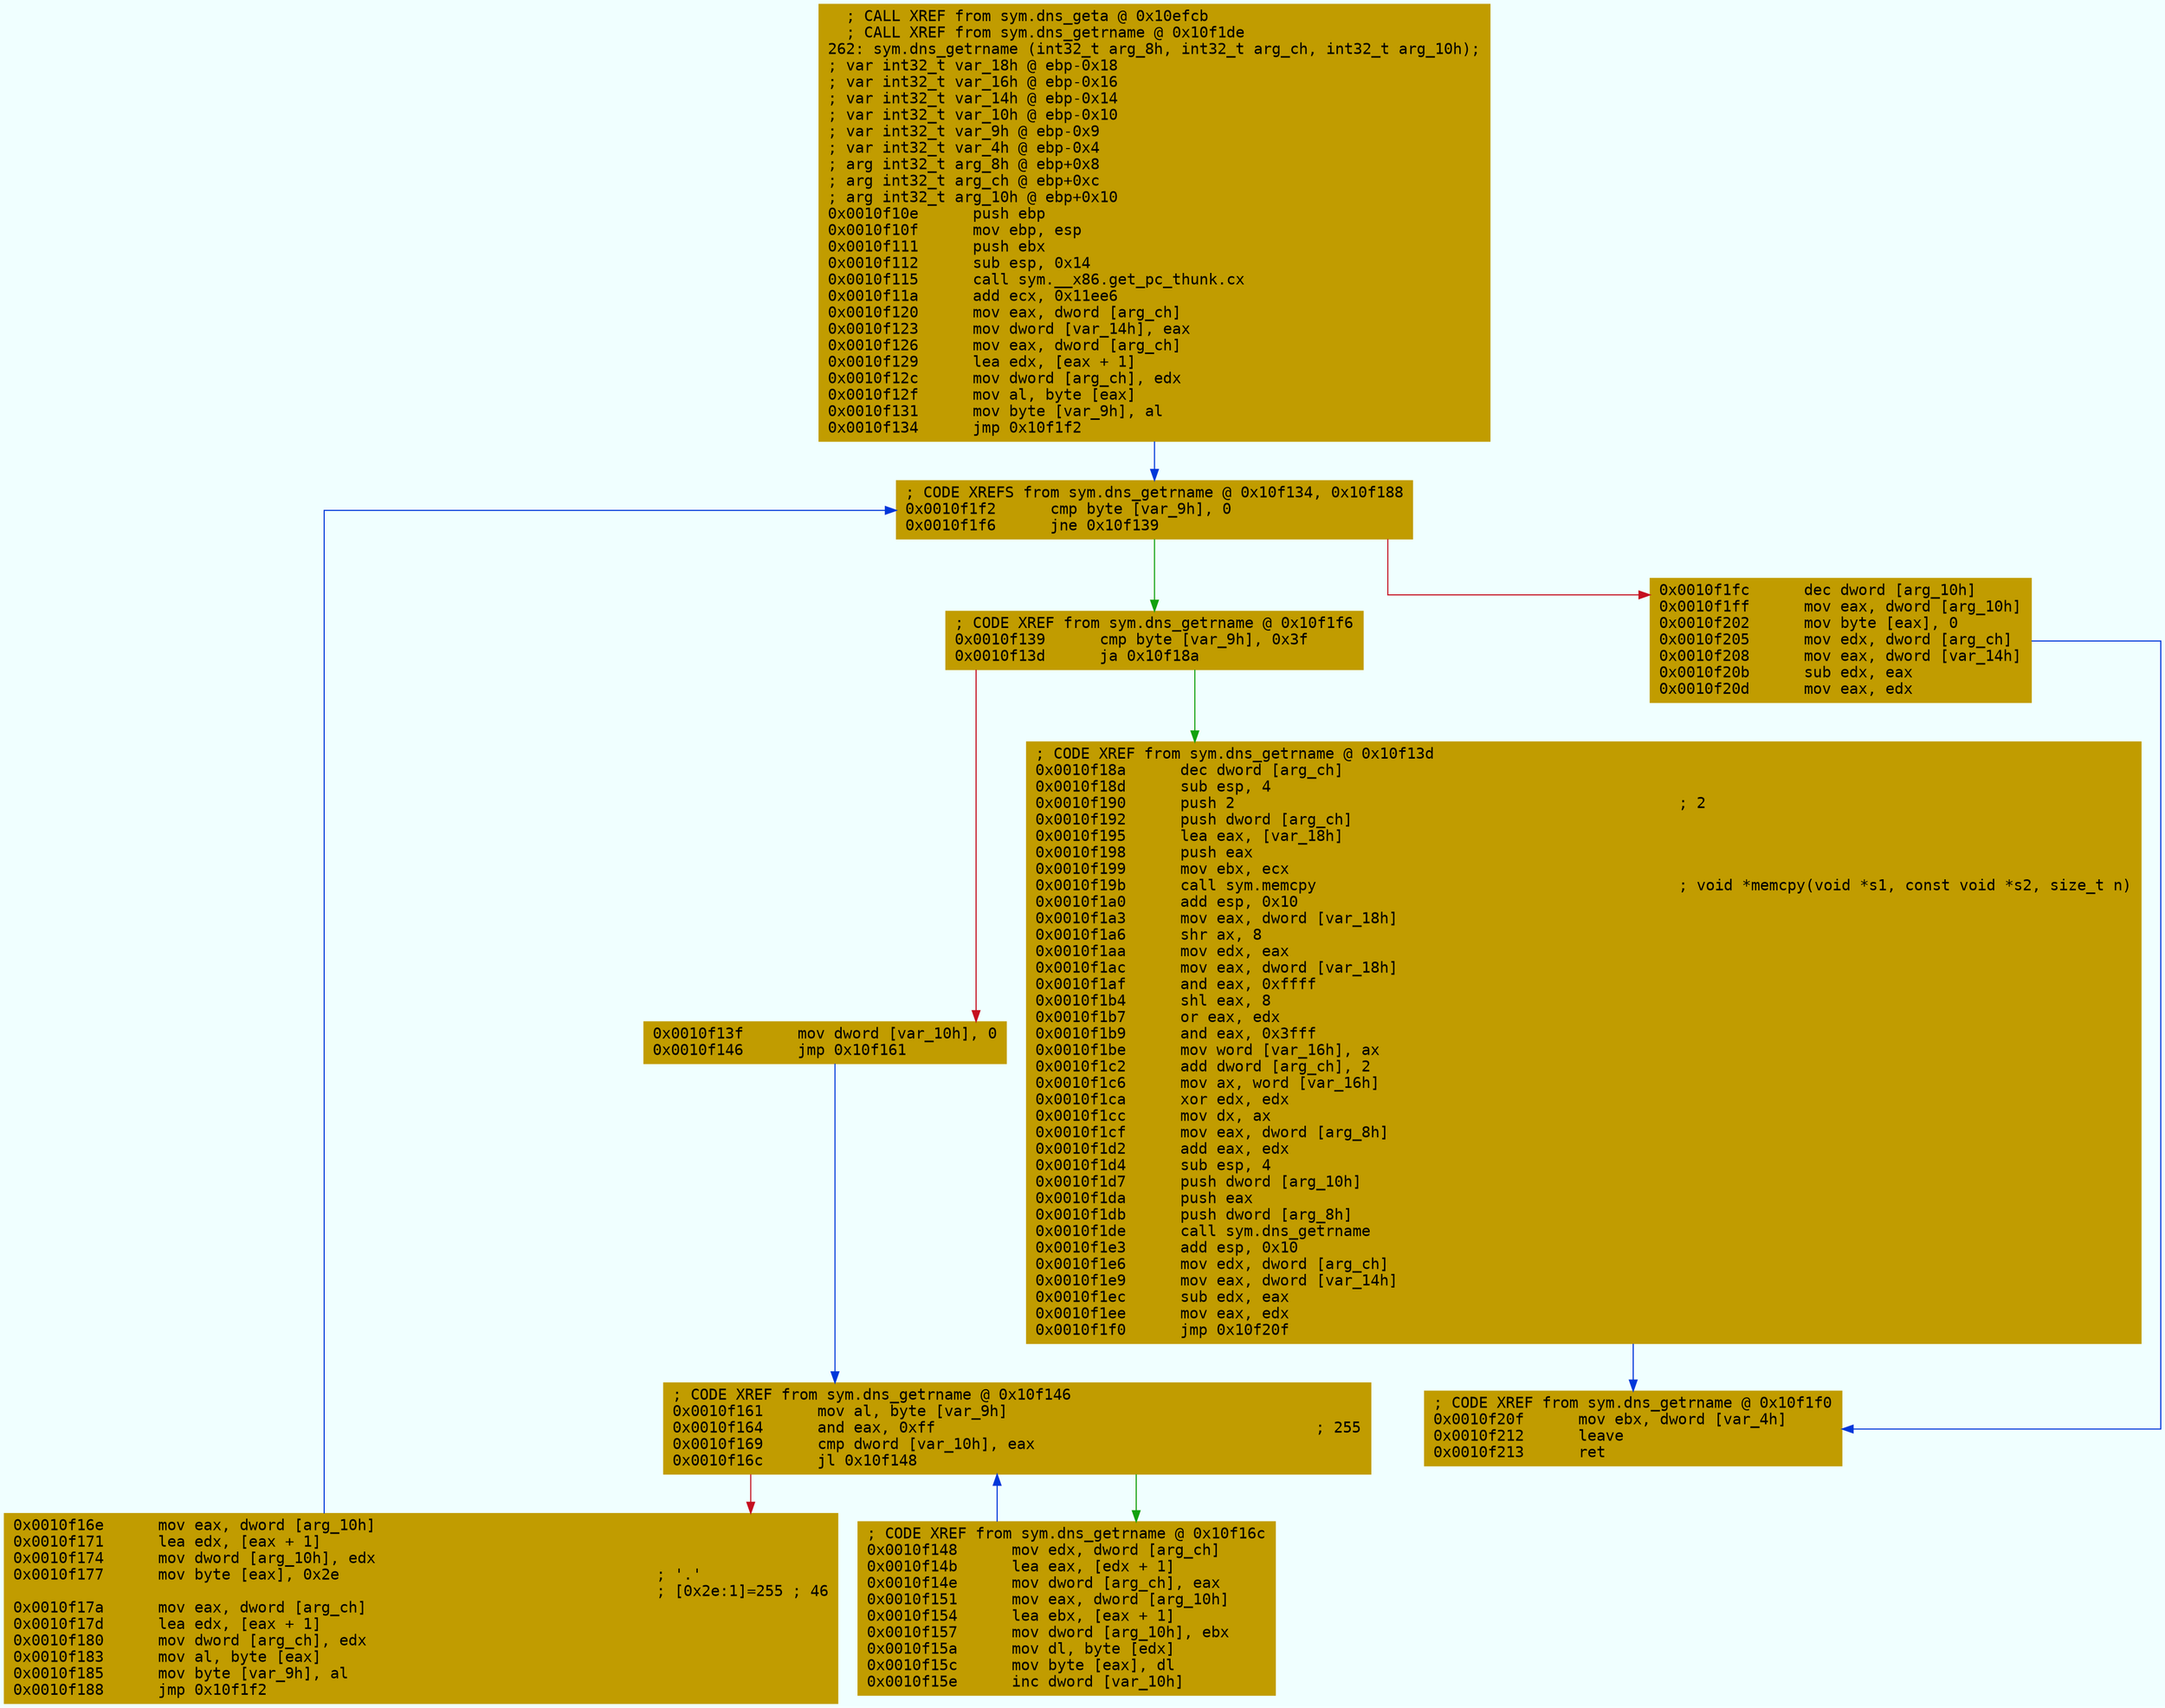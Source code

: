 digraph code {
	graph [bgcolor=azure fontsize=8 fontname="Courier" splines="ortho"];
	node [fillcolor=gray style=filled shape=box];
	edge [arrowhead="normal"];
	"0x0010f10e" [URL="sym.dns_getrname/0x0010f10e", fillcolor="#c19c00",color="#c19c00", fontname="Courier",label="  ; CALL XREF from sym.dns_geta @ 0x10efcb\l  ; CALL XREF from sym.dns_getrname @ 0x10f1de\l262: sym.dns_getrname (int32_t arg_8h, int32_t arg_ch, int32_t arg_10h);\l; var int32_t var_18h @ ebp-0x18\l; var int32_t var_16h @ ebp-0x16\l; var int32_t var_14h @ ebp-0x14\l; var int32_t var_10h @ ebp-0x10\l; var int32_t var_9h @ ebp-0x9\l; var int32_t var_4h @ ebp-0x4\l; arg int32_t arg_8h @ ebp+0x8\l; arg int32_t arg_ch @ ebp+0xc\l; arg int32_t arg_10h @ ebp+0x10\l0x0010f10e      push ebp\l0x0010f10f      mov ebp, esp\l0x0010f111      push ebx\l0x0010f112      sub esp, 0x14\l0x0010f115      call sym.__x86.get_pc_thunk.cx\l0x0010f11a      add ecx, 0x11ee6\l0x0010f120      mov eax, dword [arg_ch]\l0x0010f123      mov dword [var_14h], eax\l0x0010f126      mov eax, dword [arg_ch]\l0x0010f129      lea edx, [eax + 1]\l0x0010f12c      mov dword [arg_ch], edx\l0x0010f12f      mov al, byte [eax]\l0x0010f131      mov byte [var_9h], al\l0x0010f134      jmp 0x10f1f2\l"]
	"0x0010f139" [URL="sym.dns_getrname/0x0010f139", fillcolor="#c19c00",color="#c19c00", fontname="Courier",label="; CODE XREF from sym.dns_getrname @ 0x10f1f6\l0x0010f139      cmp byte [var_9h], 0x3f\l0x0010f13d      ja 0x10f18a\l"]
	"0x0010f13f" [URL="sym.dns_getrname/0x0010f13f", fillcolor="#c19c00",color="#c19c00", fontname="Courier",label="0x0010f13f      mov dword [var_10h], 0\l0x0010f146      jmp 0x10f161\l"]
	"0x0010f148" [URL="sym.dns_getrname/0x0010f148", fillcolor="#c19c00",color="#c19c00", fontname="Courier",label="; CODE XREF from sym.dns_getrname @ 0x10f16c\l0x0010f148      mov edx, dword [arg_ch]\l0x0010f14b      lea eax, [edx + 1]\l0x0010f14e      mov dword [arg_ch], eax\l0x0010f151      mov eax, dword [arg_10h]\l0x0010f154      lea ebx, [eax + 1]\l0x0010f157      mov dword [arg_10h], ebx\l0x0010f15a      mov dl, byte [edx]\l0x0010f15c      mov byte [eax], dl\l0x0010f15e      inc dword [var_10h]\l"]
	"0x0010f161" [URL="sym.dns_getrname/0x0010f161", fillcolor="#c19c00",color="#c19c00", fontname="Courier",label="; CODE XREF from sym.dns_getrname @ 0x10f146\l0x0010f161      mov al, byte [var_9h]\l0x0010f164      and eax, 0xff                                          ; 255\l0x0010f169      cmp dword [var_10h], eax\l0x0010f16c      jl 0x10f148\l"]
	"0x0010f16e" [URL="sym.dns_getrname/0x0010f16e", fillcolor="#c19c00",color="#c19c00", fontname="Courier",label="0x0010f16e      mov eax, dword [arg_10h]\l0x0010f171      lea edx, [eax + 1]\l0x0010f174      mov dword [arg_10h], edx\l0x0010f177      mov byte [eax], 0x2e                                   ; '.'\l                                                                       ; [0x2e:1]=255 ; 46\l0x0010f17a      mov eax, dword [arg_ch]\l0x0010f17d      lea edx, [eax + 1]\l0x0010f180      mov dword [arg_ch], edx\l0x0010f183      mov al, byte [eax]\l0x0010f185      mov byte [var_9h], al\l0x0010f188      jmp 0x10f1f2\l"]
	"0x0010f18a" [URL="sym.dns_getrname/0x0010f18a", fillcolor="#c19c00",color="#c19c00", fontname="Courier",label="; CODE XREF from sym.dns_getrname @ 0x10f13d\l0x0010f18a      dec dword [arg_ch]\l0x0010f18d      sub esp, 4\l0x0010f190      push 2                                                 ; 2\l0x0010f192      push dword [arg_ch]\l0x0010f195      lea eax, [var_18h]\l0x0010f198      push eax\l0x0010f199      mov ebx, ecx\l0x0010f19b      call sym.memcpy                                        ; void *memcpy(void *s1, const void *s2, size_t n)\l0x0010f1a0      add esp, 0x10\l0x0010f1a3      mov eax, dword [var_18h]\l0x0010f1a6      shr ax, 8\l0x0010f1aa      mov edx, eax\l0x0010f1ac      mov eax, dword [var_18h]\l0x0010f1af      and eax, 0xffff\l0x0010f1b4      shl eax, 8\l0x0010f1b7      or eax, edx\l0x0010f1b9      and eax, 0x3fff\l0x0010f1be      mov word [var_16h], ax\l0x0010f1c2      add dword [arg_ch], 2\l0x0010f1c6      mov ax, word [var_16h]\l0x0010f1ca      xor edx, edx\l0x0010f1cc      mov dx, ax\l0x0010f1cf      mov eax, dword [arg_8h]\l0x0010f1d2      add eax, edx\l0x0010f1d4      sub esp, 4\l0x0010f1d7      push dword [arg_10h]\l0x0010f1da      push eax\l0x0010f1db      push dword [arg_8h]\l0x0010f1de      call sym.dns_getrname\l0x0010f1e3      add esp, 0x10\l0x0010f1e6      mov edx, dword [arg_ch]\l0x0010f1e9      mov eax, dword [var_14h]\l0x0010f1ec      sub edx, eax\l0x0010f1ee      mov eax, edx\l0x0010f1f0      jmp 0x10f20f\l"]
	"0x0010f1f2" [URL="sym.dns_getrname/0x0010f1f2", fillcolor="#c19c00",color="#c19c00", fontname="Courier",label="; CODE XREFS from sym.dns_getrname @ 0x10f134, 0x10f188\l0x0010f1f2      cmp byte [var_9h], 0\l0x0010f1f6      jne 0x10f139\l"]
	"0x0010f1fc" [URL="sym.dns_getrname/0x0010f1fc", fillcolor="#c19c00",color="#c19c00", fontname="Courier",label="0x0010f1fc      dec dword [arg_10h]\l0x0010f1ff      mov eax, dword [arg_10h]\l0x0010f202      mov byte [eax], 0\l0x0010f205      mov edx, dword [arg_ch]\l0x0010f208      mov eax, dword [var_14h]\l0x0010f20b      sub edx, eax\l0x0010f20d      mov eax, edx\l"]
	"0x0010f20f" [URL="sym.dns_getrname/0x0010f20f", fillcolor="#c19c00",color="#c19c00", fontname="Courier",label="; CODE XREF from sym.dns_getrname @ 0x10f1f0\l0x0010f20f      mov ebx, dword [var_4h]\l0x0010f212      leave\l0x0010f213      ret\l"]
        "0x0010f10e" -> "0x0010f1f2" [color="#0037da"];
        "0x0010f139" -> "0x0010f18a" [color="#13a10e"];
        "0x0010f139" -> "0x0010f13f" [color="#c50f1f"];
        "0x0010f13f" -> "0x0010f161" [color="#0037da"];
        "0x0010f148" -> "0x0010f161" [color="#0037da"];
        "0x0010f161" -> "0x0010f148" [color="#13a10e"];
        "0x0010f161" -> "0x0010f16e" [color="#c50f1f"];
        "0x0010f16e" -> "0x0010f1f2" [color="#0037da"];
        "0x0010f18a" -> "0x0010f20f" [color="#0037da"];
        "0x0010f1f2" -> "0x0010f139" [color="#13a10e"];
        "0x0010f1f2" -> "0x0010f1fc" [color="#c50f1f"];
        "0x0010f1fc" -> "0x0010f20f" [color="#0037da"];
}
